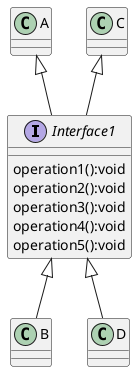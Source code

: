 @startuml
'https://plantuml.com/class-diagram

interface Interface1
class B
class D
class A
class C

Interface1 <|-- B
Interface1 <|-- D
A <|-- Interface1
C <|-- Interface1


interface Interface1{
    operation1():void
    operation2():void
    operation3():void
    operation4():void
    operation5():void
}




@enduml